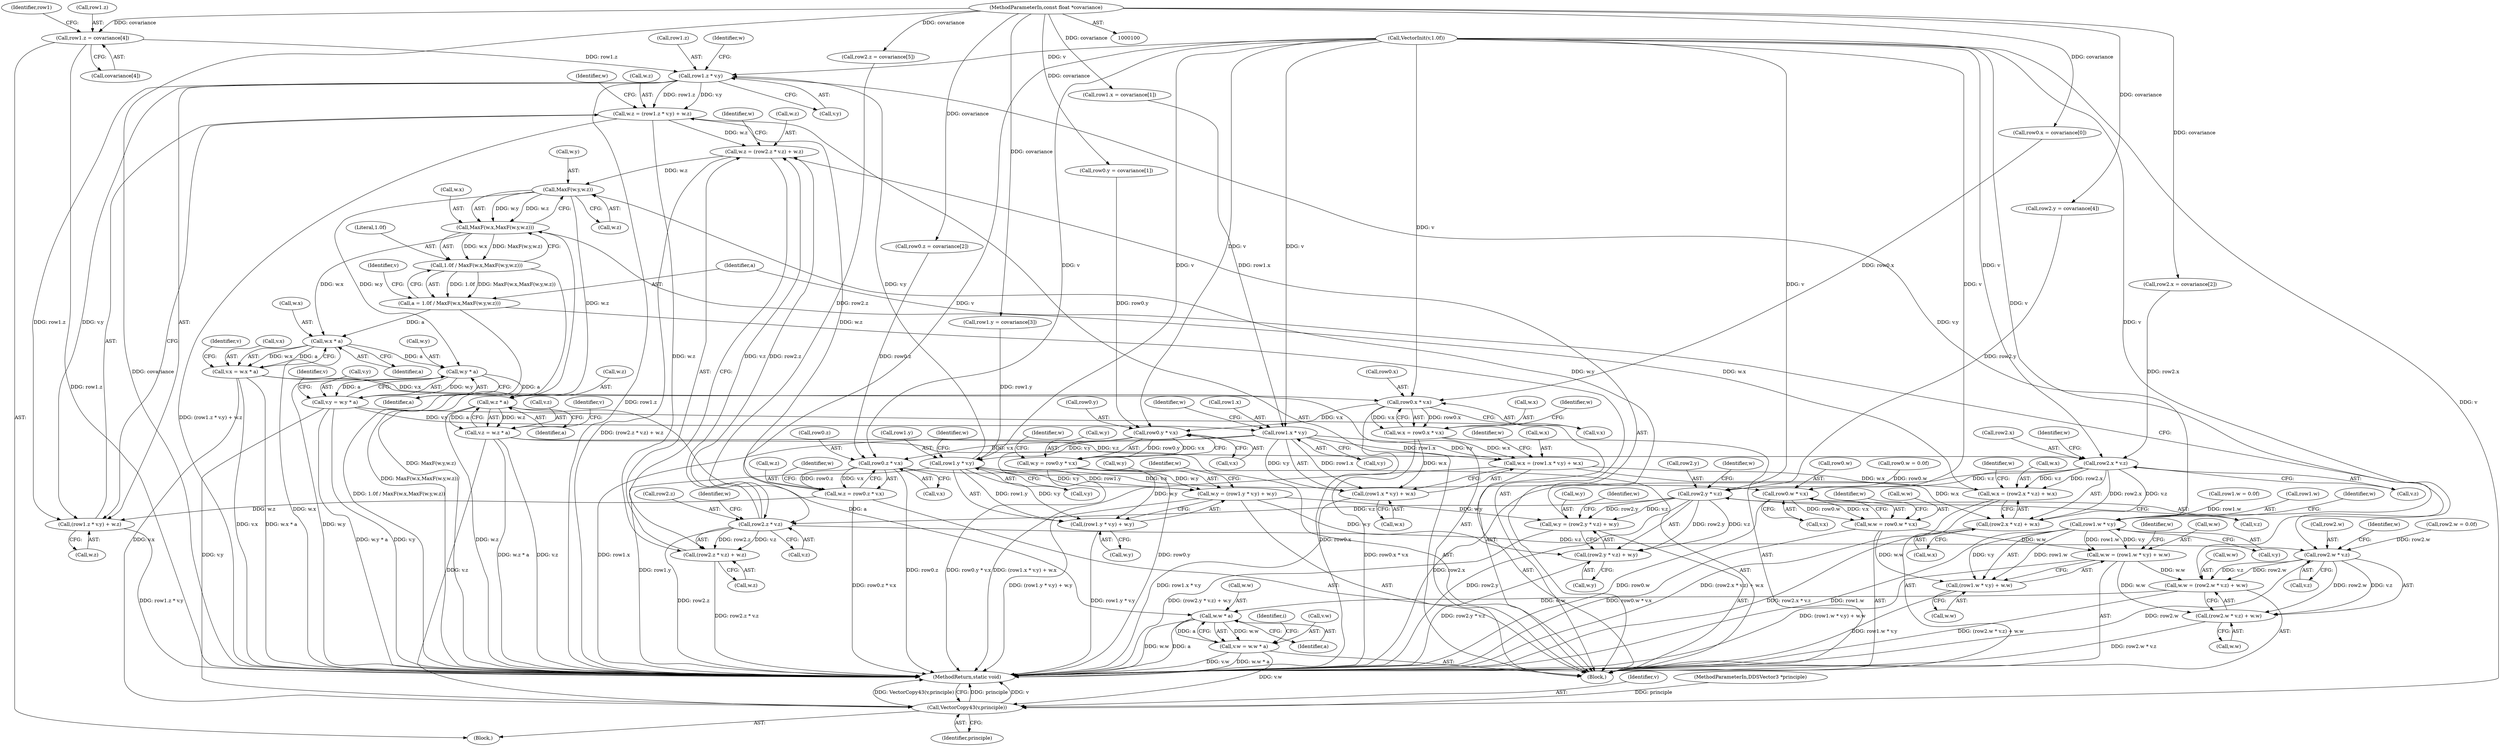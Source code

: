 digraph "1_ImageMagick_d7325bac173492b358417a0ad49fabad44447d52@array" {
"1000149" [label="(Call,row1.z = covariance[4])"];
"1000101" [label="(MethodParameterIn,const float *covariance)"];
"1000281" [label="(Call,row1.z * v.y)"];
"1000276" [label="(Call,w.z = (row1.z * v.y) + w.z)"];
"1000336" [label="(Call,w.z = (row2.z * v.z) + w.z)"];
"1000374" [label="(Call,MaxF(w.y,w.z))"];
"1000370" [label="(Call,MaxF(w.x,MaxF(w.y,w.z)))"];
"1000368" [label="(Call,1.0f / MaxF(w.x,MaxF(w.y,w.z)))"];
"1000366" [label="(Call,a = 1.0f / MaxF(w.x,MaxF(w.y,w.z)))"];
"1000385" [label="(Call,w.x * a)"];
"1000381" [label="(Call,v.x = w.x * a)"];
"1000206" [label="(Call,row0.x * v.x)"];
"1000202" [label="(Call,w.x = row0.x * v.x)"];
"1000246" [label="(Call,w.x = (row1.x * v.y) + w.x)"];
"1000306" [label="(Call,w.x = (row2.x * v.z) + w.x)"];
"1000310" [label="(Call,(row2.x * v.z) + w.x)"];
"1000250" [label="(Call,(row1.x * v.y) + w.x)"];
"1000217" [label="(Call,row0.y * v.x)"];
"1000213" [label="(Call,w.y = row0.y * v.x)"];
"1000261" [label="(Call,w.y = (row1.y * v.y) + w.y)"];
"1000321" [label="(Call,w.y = (row2.y * v.z) + w.y)"];
"1000325" [label="(Call,(row2.y * v.z) + w.y)"];
"1000265" [label="(Call,(row1.y * v.y) + w.y)"];
"1000228" [label="(Call,row0.z * v.x)"];
"1000224" [label="(Call,w.z = row0.z * v.x)"];
"1000280" [label="(Call,(row1.z * v.y) + w.z)"];
"1000239" [label="(Call,row0.w * v.x)"];
"1000235" [label="(Call,w.w = row0.w * v.x)"];
"1000291" [label="(Call,w.w = (row1.w * v.y) + w.w)"];
"1000351" [label="(Call,w.w = (row2.w * v.z) + w.w)"];
"1000412" [label="(Call,w.w * a)"];
"1000408" [label="(Call,v.w = w.w * a)"];
"1000417" [label="(Call,VectorCopy43(v,principle))"];
"1000355" [label="(Call,(row2.w * v.z) + w.w)"];
"1000295" [label="(Call,(row1.w * v.y) + w.w)"];
"1000394" [label="(Call,w.y * a)"];
"1000390" [label="(Call,v.y = w.y * a)"];
"1000251" [label="(Call,row1.x * v.y)"];
"1000266" [label="(Call,row1.y * v.y)"];
"1000403" [label="(Call,w.z * a)"];
"1000399" [label="(Call,v.z = w.z * a)"];
"1000311" [label="(Call,row2.x * v.z)"];
"1000326" [label="(Call,row2.y * v.z)"];
"1000341" [label="(Call,row2.z * v.z)"];
"1000340" [label="(Call,(row2.z * v.z) + w.z)"];
"1000356" [label="(Call,row2.w * v.z)"];
"1000296" [label="(Call,row1.w * v.y)"];
"1000224" [label="(Call,w.z = row0.z * v.x)"];
"1000400" [label="(Call,v.z)"];
"1000385" [label="(Call,w.x * a)"];
"1000226" [label="(Identifier,w)"];
"1000277" [label="(Call,w.z)"];
"1000420" [label="(MethodReturn,static void)"];
"1000252" [label="(Call,row1.x)"];
"1000367" [label="(Identifier,a)"];
"1000416" [label="(Identifier,a)"];
"1000203" [label="(Call,w.x)"];
"1000399" [label="(Call,v.z = w.z * a)"];
"1000386" [label="(Call,w.x)"];
"1000357" [label="(Call,row2.w)"];
"1000187" [label="(Call,VectorInit(v,1.0f))"];
"1000417" [label="(Call,VectorCopy43(v,principle))"];
"1000250" [label="(Call,(row1.x * v.y) + w.x)"];
"1000369" [label="(Literal,1.0f)"];
"1000364" [label="(Identifier,w)"];
"1000375" [label="(Call,w.y)"];
"1000213" [label="(Call,w.y = row0.y * v.x)"];
"1000135" [label="(Call,row1.x = covariance[1])"];
"1000175" [label="(Call,row2.z = covariance[5])"];
"1000371" [label="(Call,w.x)"];
"1000312" [label="(Call,row2.x)"];
"1000297" [label="(Call,row1.w)"];
"1000109" [label="(Call,row0.x = covariance[0])"];
"1000325" [label="(Call,(row2.y * v.z) + w.y)"];
"1000225" [label="(Call,w.z)"];
"1000308" [label="(Identifier,w)"];
"1000355" [label="(Call,(row2.w * v.z) + w.w)"];
"1000246" [label="(Call,w.x = (row1.x * v.y) + w.x)"];
"1000404" [label="(Call,w.z)"];
"1000322" [label="(Call,w.y)"];
"1000270" [label="(Call,v.y)"];
"1000199" [label="(Block,)"];
"1000116" [label="(Call,row0.y = covariance[1])"];
"1000258" [label="(Call,w.x)"];
"1000330" [label="(Call,v.z)"];
"1000336" [label="(Call,w.z = (row2.z * v.z) + w.z)"];
"1000265" [label="(Call,(row1.y * v.y) + w.y)"];
"1000366" [label="(Call,a = 1.0f / MaxF(w.x,MaxF(w.y,w.z)))"];
"1000168" [label="(Call,row2.y = covariance[4])"];
"1000123" [label="(Call,row0.z = covariance[2])"];
"1000381" [label="(Call,v.x = w.x * a)"];
"1000333" [label="(Call,w.y)"];
"1000198" [label="(Identifier,i)"];
"1000261" [label="(Call,w.y = (row1.y * v.y) + w.y)"];
"1000217" [label="(Call,row0.y * v.x)"];
"1000418" [label="(Identifier,v)"];
"1000327" [label="(Call,row2.y)"];
"1000392" [label="(Identifier,v)"];
"1000419" [label="(Identifier,principle)"];
"1000341" [label="(Call,row2.z * v.z)"];
"1000410" [label="(Identifier,v)"];
"1000229" [label="(Call,row0.z)"];
"1000345" [label="(Call,v.z)"];
"1000259" [label="(Identifier,w)"];
"1000382" [label="(Call,v.x)"];
"1000235" [label="(Call,w.w = row0.w * v.x)"];
"1000306" [label="(Call,w.x = (row2.x * v.z) + w.x)"];
"1000323" [label="(Identifier,w)"];
"1000326" [label="(Call,row2.y * v.z)"];
"1000352" [label="(Call,w.w)"];
"1000282" [label="(Call,row1.z)"];
"1000228" [label="(Call,row0.z * v.x)"];
"1000102" [label="(MethodParameterIn,DDSVector3 *principle)"];
"1000153" [label="(Call,covariance[4])"];
"1000300" [label="(Call,v.y)"];
"1000303" [label="(Call,w.w)"];
"1000232" [label="(Call,v.x)"];
"1000412" [label="(Call,w.w * a)"];
"1000334" [label="(Identifier,w)"];
"1000263" [label="(Identifier,w)"];
"1000161" [label="(Call,row2.x = covariance[2])"];
"1000267" [label="(Call,row1.y)"];
"1000409" [label="(Call,v.w)"];
"1000285" [label="(Call,v.y)"];
"1000291" [label="(Call,w.w = (row1.w * v.y) + w.w)"];
"1000383" [label="(Identifier,v)"];
"1000342" [label="(Call,row2.z)"];
"1000337" [label="(Call,w.z)"];
"1000142" [label="(Call,row1.y = covariance[3])"];
"1000292" [label="(Call,w.w)"];
"1000266" [label="(Call,row1.y * v.y)"];
"1000240" [label="(Call,row0.w)"];
"1000315" [label="(Call,v.z)"];
"1000248" [label="(Identifier,w)"];
"1000374" [label="(Call,MaxF(w.y,w.z))"];
"1000318" [label="(Call,w.x)"];
"1000363" [label="(Call,w.w)"];
"1000407" [label="(Identifier,a)"];
"1000351" [label="(Call,w.w = (row2.w * v.z) + w.w)"];
"1000101" [label="(MethodParameterIn,const float *covariance)"];
"1000158" [label="(Identifier,row1)"];
"1000349" [label="(Identifier,w)"];
"1000149" [label="(Call,row1.z = covariance[4])"];
"1000293" [label="(Identifier,w)"];
"1000304" [label="(Identifier,w)"];
"1000401" [label="(Identifier,v)"];
"1000394" [label="(Call,w.y * a)"];
"1000207" [label="(Call,row0.x)"];
"1000276" [label="(Call,w.z = (row1.z * v.y) + w.z)"];
"1000391" [label="(Call,v.y)"];
"1000262" [label="(Call,w.y)"];
"1000255" [label="(Call,v.y)"];
"1000288" [label="(Call,w.z)"];
"1000338" [label="(Identifier,w)"];
"1000289" [label="(Identifier,w)"];
"1000378" [label="(Call,w.z)"];
"1000239" [label="(Call,row0.w * v.x)"];
"1000280" [label="(Call,(row1.z * v.y) + w.z)"];
"1000156" [label="(Call,row1.w = 0.0f)"];
"1000348" [label="(Call,w.z)"];
"1000321" [label="(Call,w.y = (row2.y * v.z) + w.y)"];
"1000150" [label="(Call,row1.z)"];
"1000218" [label="(Call,row0.y)"];
"1000389" [label="(Identifier,a)"];
"1000210" [label="(Call,v.x)"];
"1000368" [label="(Call,1.0f / MaxF(w.x,MaxF(w.y,w.z)))"];
"1000295" [label="(Call,(row1.w * v.y) + w.w)"];
"1000390" [label="(Call,v.y = w.y * a)"];
"1000296" [label="(Call,row1.w * v.y)"];
"1000247" [label="(Call,w.x)"];
"1000182" [label="(Call,row2.w = 0.0f)"];
"1000251" [label="(Call,row1.x * v.y)"];
"1000408" [label="(Call,v.w = w.w * a)"];
"1000311" [label="(Call,row2.x * v.z)"];
"1000214" [label="(Call,w.y)"];
"1000395" [label="(Call,w.y)"];
"1000130" [label="(Call,row0.w = 0.0f)"];
"1000281" [label="(Call,row1.z * v.y)"];
"1000236" [label="(Call,w.w)"];
"1000370" [label="(Call,MaxF(w.x,MaxF(w.y,w.z)))"];
"1000413" [label="(Call,w.w)"];
"1000103" [label="(Block,)"];
"1000273" [label="(Call,w.y)"];
"1000356" [label="(Call,row2.w * v.z)"];
"1000221" [label="(Call,v.x)"];
"1000215" [label="(Identifier,w)"];
"1000237" [label="(Identifier,w)"];
"1000206" [label="(Call,row0.x * v.x)"];
"1000319" [label="(Identifier,w)"];
"1000243" [label="(Call,v.x)"];
"1000340" [label="(Call,(row2.z * v.z) + w.z)"];
"1000398" [label="(Identifier,a)"];
"1000360" [label="(Call,v.z)"];
"1000278" [label="(Identifier,w)"];
"1000353" [label="(Identifier,w)"];
"1000307" [label="(Call,w.x)"];
"1000202" [label="(Call,w.x = row0.x * v.x)"];
"1000403" [label="(Call,w.z * a)"];
"1000274" [label="(Identifier,w)"];
"1000310" [label="(Call,(row2.x * v.z) + w.x)"];
"1000149" -> "1000103"  [label="AST: "];
"1000149" -> "1000153"  [label="CFG: "];
"1000150" -> "1000149"  [label="AST: "];
"1000153" -> "1000149"  [label="AST: "];
"1000158" -> "1000149"  [label="CFG: "];
"1000149" -> "1000420"  [label="DDG: row1.z"];
"1000101" -> "1000149"  [label="DDG: covariance"];
"1000149" -> "1000281"  [label="DDG: row1.z"];
"1000101" -> "1000100"  [label="AST: "];
"1000101" -> "1000420"  [label="DDG: covariance"];
"1000101" -> "1000109"  [label="DDG: covariance"];
"1000101" -> "1000116"  [label="DDG: covariance"];
"1000101" -> "1000123"  [label="DDG: covariance"];
"1000101" -> "1000135"  [label="DDG: covariance"];
"1000101" -> "1000142"  [label="DDG: covariance"];
"1000101" -> "1000161"  [label="DDG: covariance"];
"1000101" -> "1000168"  [label="DDG: covariance"];
"1000101" -> "1000175"  [label="DDG: covariance"];
"1000281" -> "1000280"  [label="AST: "];
"1000281" -> "1000285"  [label="CFG: "];
"1000282" -> "1000281"  [label="AST: "];
"1000285" -> "1000281"  [label="AST: "];
"1000289" -> "1000281"  [label="CFG: "];
"1000281" -> "1000420"  [label="DDG: row1.z"];
"1000281" -> "1000276"  [label="DDG: row1.z"];
"1000281" -> "1000276"  [label="DDG: v.y"];
"1000281" -> "1000280"  [label="DDG: row1.z"];
"1000281" -> "1000280"  [label="DDG: v.y"];
"1000187" -> "1000281"  [label="DDG: v"];
"1000266" -> "1000281"  [label="DDG: v.y"];
"1000281" -> "1000296"  [label="DDG: v.y"];
"1000276" -> "1000199"  [label="AST: "];
"1000276" -> "1000280"  [label="CFG: "];
"1000277" -> "1000276"  [label="AST: "];
"1000280" -> "1000276"  [label="AST: "];
"1000293" -> "1000276"  [label="CFG: "];
"1000276" -> "1000420"  [label="DDG: (row1.z * v.y) + w.z"];
"1000224" -> "1000276"  [label="DDG: w.z"];
"1000276" -> "1000336"  [label="DDG: w.z"];
"1000276" -> "1000340"  [label="DDG: w.z"];
"1000336" -> "1000199"  [label="AST: "];
"1000336" -> "1000340"  [label="CFG: "];
"1000337" -> "1000336"  [label="AST: "];
"1000340" -> "1000336"  [label="AST: "];
"1000353" -> "1000336"  [label="CFG: "];
"1000336" -> "1000420"  [label="DDG: (row2.z * v.z) + w.z"];
"1000341" -> "1000336"  [label="DDG: row2.z"];
"1000341" -> "1000336"  [label="DDG: v.z"];
"1000336" -> "1000374"  [label="DDG: w.z"];
"1000374" -> "1000370"  [label="AST: "];
"1000374" -> "1000378"  [label="CFG: "];
"1000375" -> "1000374"  [label="AST: "];
"1000378" -> "1000374"  [label="AST: "];
"1000370" -> "1000374"  [label="CFG: "];
"1000374" -> "1000370"  [label="DDG: w.y"];
"1000374" -> "1000370"  [label="DDG: w.z"];
"1000321" -> "1000374"  [label="DDG: w.y"];
"1000374" -> "1000394"  [label="DDG: w.y"];
"1000374" -> "1000403"  [label="DDG: w.z"];
"1000370" -> "1000368"  [label="AST: "];
"1000371" -> "1000370"  [label="AST: "];
"1000368" -> "1000370"  [label="CFG: "];
"1000370" -> "1000420"  [label="DDG: MaxF(w.y,w.z)"];
"1000370" -> "1000368"  [label="DDG: w.x"];
"1000370" -> "1000368"  [label="DDG: MaxF(w.y,w.z)"];
"1000306" -> "1000370"  [label="DDG: w.x"];
"1000370" -> "1000385"  [label="DDG: w.x"];
"1000368" -> "1000366"  [label="AST: "];
"1000369" -> "1000368"  [label="AST: "];
"1000366" -> "1000368"  [label="CFG: "];
"1000368" -> "1000420"  [label="DDG: MaxF(w.x,MaxF(w.y,w.z))"];
"1000368" -> "1000366"  [label="DDG: 1.0f"];
"1000368" -> "1000366"  [label="DDG: MaxF(w.x,MaxF(w.y,w.z))"];
"1000366" -> "1000199"  [label="AST: "];
"1000367" -> "1000366"  [label="AST: "];
"1000383" -> "1000366"  [label="CFG: "];
"1000366" -> "1000420"  [label="DDG: 1.0f / MaxF(w.x,MaxF(w.y,w.z))"];
"1000366" -> "1000385"  [label="DDG: a"];
"1000385" -> "1000381"  [label="AST: "];
"1000385" -> "1000389"  [label="CFG: "];
"1000386" -> "1000385"  [label="AST: "];
"1000389" -> "1000385"  [label="AST: "];
"1000381" -> "1000385"  [label="CFG: "];
"1000385" -> "1000420"  [label="DDG: w.x"];
"1000385" -> "1000381"  [label="DDG: w.x"];
"1000385" -> "1000381"  [label="DDG: a"];
"1000385" -> "1000394"  [label="DDG: a"];
"1000381" -> "1000199"  [label="AST: "];
"1000382" -> "1000381"  [label="AST: "];
"1000392" -> "1000381"  [label="CFG: "];
"1000381" -> "1000420"  [label="DDG: v.x"];
"1000381" -> "1000420"  [label="DDG: w.x * a"];
"1000381" -> "1000206"  [label="DDG: v.x"];
"1000381" -> "1000417"  [label="DDG: v.x"];
"1000206" -> "1000202"  [label="AST: "];
"1000206" -> "1000210"  [label="CFG: "];
"1000207" -> "1000206"  [label="AST: "];
"1000210" -> "1000206"  [label="AST: "];
"1000202" -> "1000206"  [label="CFG: "];
"1000206" -> "1000420"  [label="DDG: row0.x"];
"1000206" -> "1000202"  [label="DDG: row0.x"];
"1000206" -> "1000202"  [label="DDG: v.x"];
"1000109" -> "1000206"  [label="DDG: row0.x"];
"1000187" -> "1000206"  [label="DDG: v"];
"1000206" -> "1000217"  [label="DDG: v.x"];
"1000202" -> "1000199"  [label="AST: "];
"1000203" -> "1000202"  [label="AST: "];
"1000215" -> "1000202"  [label="CFG: "];
"1000202" -> "1000420"  [label="DDG: row0.x * v.x"];
"1000202" -> "1000246"  [label="DDG: w.x"];
"1000202" -> "1000250"  [label="DDG: w.x"];
"1000246" -> "1000199"  [label="AST: "];
"1000246" -> "1000250"  [label="CFG: "];
"1000247" -> "1000246"  [label="AST: "];
"1000250" -> "1000246"  [label="AST: "];
"1000263" -> "1000246"  [label="CFG: "];
"1000246" -> "1000420"  [label="DDG: (row1.x * v.y) + w.x"];
"1000251" -> "1000246"  [label="DDG: row1.x"];
"1000251" -> "1000246"  [label="DDG: v.y"];
"1000246" -> "1000306"  [label="DDG: w.x"];
"1000246" -> "1000310"  [label="DDG: w.x"];
"1000306" -> "1000199"  [label="AST: "];
"1000306" -> "1000310"  [label="CFG: "];
"1000307" -> "1000306"  [label="AST: "];
"1000310" -> "1000306"  [label="AST: "];
"1000323" -> "1000306"  [label="CFG: "];
"1000306" -> "1000420"  [label="DDG: (row2.x * v.z) + w.x"];
"1000311" -> "1000306"  [label="DDG: row2.x"];
"1000311" -> "1000306"  [label="DDG: v.z"];
"1000310" -> "1000318"  [label="CFG: "];
"1000311" -> "1000310"  [label="AST: "];
"1000318" -> "1000310"  [label="AST: "];
"1000310" -> "1000420"  [label="DDG: row2.x * v.z"];
"1000311" -> "1000310"  [label="DDG: row2.x"];
"1000311" -> "1000310"  [label="DDG: v.z"];
"1000250" -> "1000258"  [label="CFG: "];
"1000251" -> "1000250"  [label="AST: "];
"1000258" -> "1000250"  [label="AST: "];
"1000250" -> "1000420"  [label="DDG: row1.x * v.y"];
"1000251" -> "1000250"  [label="DDG: row1.x"];
"1000251" -> "1000250"  [label="DDG: v.y"];
"1000217" -> "1000213"  [label="AST: "];
"1000217" -> "1000221"  [label="CFG: "];
"1000218" -> "1000217"  [label="AST: "];
"1000221" -> "1000217"  [label="AST: "];
"1000213" -> "1000217"  [label="CFG: "];
"1000217" -> "1000420"  [label="DDG: row0.y"];
"1000217" -> "1000213"  [label="DDG: row0.y"];
"1000217" -> "1000213"  [label="DDG: v.x"];
"1000116" -> "1000217"  [label="DDG: row0.y"];
"1000187" -> "1000217"  [label="DDG: v"];
"1000217" -> "1000228"  [label="DDG: v.x"];
"1000213" -> "1000199"  [label="AST: "];
"1000214" -> "1000213"  [label="AST: "];
"1000226" -> "1000213"  [label="CFG: "];
"1000213" -> "1000420"  [label="DDG: row0.y * v.x"];
"1000213" -> "1000261"  [label="DDG: w.y"];
"1000213" -> "1000265"  [label="DDG: w.y"];
"1000261" -> "1000199"  [label="AST: "];
"1000261" -> "1000265"  [label="CFG: "];
"1000262" -> "1000261"  [label="AST: "];
"1000265" -> "1000261"  [label="AST: "];
"1000278" -> "1000261"  [label="CFG: "];
"1000261" -> "1000420"  [label="DDG: (row1.y * v.y) + w.y"];
"1000266" -> "1000261"  [label="DDG: row1.y"];
"1000266" -> "1000261"  [label="DDG: v.y"];
"1000261" -> "1000321"  [label="DDG: w.y"];
"1000261" -> "1000325"  [label="DDG: w.y"];
"1000321" -> "1000199"  [label="AST: "];
"1000321" -> "1000325"  [label="CFG: "];
"1000322" -> "1000321"  [label="AST: "];
"1000325" -> "1000321"  [label="AST: "];
"1000338" -> "1000321"  [label="CFG: "];
"1000321" -> "1000420"  [label="DDG: (row2.y * v.z) + w.y"];
"1000326" -> "1000321"  [label="DDG: row2.y"];
"1000326" -> "1000321"  [label="DDG: v.z"];
"1000325" -> "1000333"  [label="CFG: "];
"1000326" -> "1000325"  [label="AST: "];
"1000333" -> "1000325"  [label="AST: "];
"1000325" -> "1000420"  [label="DDG: row2.y * v.z"];
"1000326" -> "1000325"  [label="DDG: row2.y"];
"1000326" -> "1000325"  [label="DDG: v.z"];
"1000265" -> "1000273"  [label="CFG: "];
"1000266" -> "1000265"  [label="AST: "];
"1000273" -> "1000265"  [label="AST: "];
"1000265" -> "1000420"  [label="DDG: row1.y * v.y"];
"1000266" -> "1000265"  [label="DDG: row1.y"];
"1000266" -> "1000265"  [label="DDG: v.y"];
"1000228" -> "1000224"  [label="AST: "];
"1000228" -> "1000232"  [label="CFG: "];
"1000229" -> "1000228"  [label="AST: "];
"1000232" -> "1000228"  [label="AST: "];
"1000224" -> "1000228"  [label="CFG: "];
"1000228" -> "1000420"  [label="DDG: row0.z"];
"1000228" -> "1000224"  [label="DDG: row0.z"];
"1000228" -> "1000224"  [label="DDG: v.x"];
"1000123" -> "1000228"  [label="DDG: row0.z"];
"1000187" -> "1000228"  [label="DDG: v"];
"1000228" -> "1000239"  [label="DDG: v.x"];
"1000224" -> "1000199"  [label="AST: "];
"1000225" -> "1000224"  [label="AST: "];
"1000237" -> "1000224"  [label="CFG: "];
"1000224" -> "1000420"  [label="DDG: row0.z * v.x"];
"1000224" -> "1000280"  [label="DDG: w.z"];
"1000280" -> "1000288"  [label="CFG: "];
"1000288" -> "1000280"  [label="AST: "];
"1000280" -> "1000420"  [label="DDG: row1.z * v.y"];
"1000239" -> "1000235"  [label="AST: "];
"1000239" -> "1000243"  [label="CFG: "];
"1000240" -> "1000239"  [label="AST: "];
"1000243" -> "1000239"  [label="AST: "];
"1000235" -> "1000239"  [label="CFG: "];
"1000239" -> "1000420"  [label="DDG: row0.w"];
"1000239" -> "1000235"  [label="DDG: row0.w"];
"1000239" -> "1000235"  [label="DDG: v.x"];
"1000130" -> "1000239"  [label="DDG: row0.w"];
"1000187" -> "1000239"  [label="DDG: v"];
"1000235" -> "1000199"  [label="AST: "];
"1000236" -> "1000235"  [label="AST: "];
"1000248" -> "1000235"  [label="CFG: "];
"1000235" -> "1000420"  [label="DDG: row0.w * v.x"];
"1000235" -> "1000291"  [label="DDG: w.w"];
"1000235" -> "1000295"  [label="DDG: w.w"];
"1000291" -> "1000199"  [label="AST: "];
"1000291" -> "1000295"  [label="CFG: "];
"1000292" -> "1000291"  [label="AST: "];
"1000295" -> "1000291"  [label="AST: "];
"1000308" -> "1000291"  [label="CFG: "];
"1000291" -> "1000420"  [label="DDG: (row1.w * v.y) + w.w"];
"1000296" -> "1000291"  [label="DDG: row1.w"];
"1000296" -> "1000291"  [label="DDG: v.y"];
"1000291" -> "1000351"  [label="DDG: w.w"];
"1000291" -> "1000355"  [label="DDG: w.w"];
"1000351" -> "1000199"  [label="AST: "];
"1000351" -> "1000355"  [label="CFG: "];
"1000352" -> "1000351"  [label="AST: "];
"1000355" -> "1000351"  [label="AST: "];
"1000367" -> "1000351"  [label="CFG: "];
"1000351" -> "1000420"  [label="DDG: (row2.w * v.z) + w.w"];
"1000356" -> "1000351"  [label="DDG: row2.w"];
"1000356" -> "1000351"  [label="DDG: v.z"];
"1000351" -> "1000412"  [label="DDG: w.w"];
"1000412" -> "1000408"  [label="AST: "];
"1000412" -> "1000416"  [label="CFG: "];
"1000413" -> "1000412"  [label="AST: "];
"1000416" -> "1000412"  [label="AST: "];
"1000408" -> "1000412"  [label="CFG: "];
"1000412" -> "1000420"  [label="DDG: w.w"];
"1000412" -> "1000420"  [label="DDG: a"];
"1000412" -> "1000408"  [label="DDG: w.w"];
"1000412" -> "1000408"  [label="DDG: a"];
"1000403" -> "1000412"  [label="DDG: a"];
"1000408" -> "1000199"  [label="AST: "];
"1000409" -> "1000408"  [label="AST: "];
"1000198" -> "1000408"  [label="CFG: "];
"1000408" -> "1000420"  [label="DDG: v.w"];
"1000408" -> "1000420"  [label="DDG: w.w * a"];
"1000408" -> "1000417"  [label="DDG: v.w"];
"1000417" -> "1000103"  [label="AST: "];
"1000417" -> "1000419"  [label="CFG: "];
"1000418" -> "1000417"  [label="AST: "];
"1000419" -> "1000417"  [label="AST: "];
"1000420" -> "1000417"  [label="CFG: "];
"1000417" -> "1000420"  [label="DDG: principle"];
"1000417" -> "1000420"  [label="DDG: v"];
"1000417" -> "1000420"  [label="DDG: VectorCopy43(v,principle)"];
"1000187" -> "1000417"  [label="DDG: v"];
"1000399" -> "1000417"  [label="DDG: v.z"];
"1000390" -> "1000417"  [label="DDG: v.y"];
"1000102" -> "1000417"  [label="DDG: principle"];
"1000355" -> "1000363"  [label="CFG: "];
"1000356" -> "1000355"  [label="AST: "];
"1000363" -> "1000355"  [label="AST: "];
"1000355" -> "1000420"  [label="DDG: row2.w * v.z"];
"1000356" -> "1000355"  [label="DDG: row2.w"];
"1000356" -> "1000355"  [label="DDG: v.z"];
"1000295" -> "1000303"  [label="CFG: "];
"1000296" -> "1000295"  [label="AST: "];
"1000303" -> "1000295"  [label="AST: "];
"1000295" -> "1000420"  [label="DDG: row1.w * v.y"];
"1000296" -> "1000295"  [label="DDG: row1.w"];
"1000296" -> "1000295"  [label="DDG: v.y"];
"1000394" -> "1000390"  [label="AST: "];
"1000394" -> "1000398"  [label="CFG: "];
"1000395" -> "1000394"  [label="AST: "];
"1000398" -> "1000394"  [label="AST: "];
"1000390" -> "1000394"  [label="CFG: "];
"1000394" -> "1000420"  [label="DDG: w.y"];
"1000394" -> "1000390"  [label="DDG: w.y"];
"1000394" -> "1000390"  [label="DDG: a"];
"1000394" -> "1000403"  [label="DDG: a"];
"1000390" -> "1000199"  [label="AST: "];
"1000391" -> "1000390"  [label="AST: "];
"1000401" -> "1000390"  [label="CFG: "];
"1000390" -> "1000420"  [label="DDG: w.y * a"];
"1000390" -> "1000420"  [label="DDG: v.y"];
"1000390" -> "1000251"  [label="DDG: v.y"];
"1000251" -> "1000255"  [label="CFG: "];
"1000252" -> "1000251"  [label="AST: "];
"1000255" -> "1000251"  [label="AST: "];
"1000259" -> "1000251"  [label="CFG: "];
"1000251" -> "1000420"  [label="DDG: row1.x"];
"1000135" -> "1000251"  [label="DDG: row1.x"];
"1000187" -> "1000251"  [label="DDG: v"];
"1000251" -> "1000266"  [label="DDG: v.y"];
"1000266" -> "1000270"  [label="CFG: "];
"1000267" -> "1000266"  [label="AST: "];
"1000270" -> "1000266"  [label="AST: "];
"1000274" -> "1000266"  [label="CFG: "];
"1000266" -> "1000420"  [label="DDG: row1.y"];
"1000142" -> "1000266"  [label="DDG: row1.y"];
"1000187" -> "1000266"  [label="DDG: v"];
"1000403" -> "1000399"  [label="AST: "];
"1000403" -> "1000407"  [label="CFG: "];
"1000404" -> "1000403"  [label="AST: "];
"1000407" -> "1000403"  [label="AST: "];
"1000399" -> "1000403"  [label="CFG: "];
"1000403" -> "1000420"  [label="DDG: w.z"];
"1000403" -> "1000399"  [label="DDG: w.z"];
"1000403" -> "1000399"  [label="DDG: a"];
"1000399" -> "1000199"  [label="AST: "];
"1000400" -> "1000399"  [label="AST: "];
"1000410" -> "1000399"  [label="CFG: "];
"1000399" -> "1000420"  [label="DDG: w.z * a"];
"1000399" -> "1000420"  [label="DDG: v.z"];
"1000399" -> "1000311"  [label="DDG: v.z"];
"1000311" -> "1000315"  [label="CFG: "];
"1000312" -> "1000311"  [label="AST: "];
"1000315" -> "1000311"  [label="AST: "];
"1000319" -> "1000311"  [label="CFG: "];
"1000311" -> "1000420"  [label="DDG: row2.x"];
"1000161" -> "1000311"  [label="DDG: row2.x"];
"1000187" -> "1000311"  [label="DDG: v"];
"1000311" -> "1000326"  [label="DDG: v.z"];
"1000326" -> "1000330"  [label="CFG: "];
"1000327" -> "1000326"  [label="AST: "];
"1000330" -> "1000326"  [label="AST: "];
"1000334" -> "1000326"  [label="CFG: "];
"1000326" -> "1000420"  [label="DDG: row2.y"];
"1000168" -> "1000326"  [label="DDG: row2.y"];
"1000187" -> "1000326"  [label="DDG: v"];
"1000326" -> "1000341"  [label="DDG: v.z"];
"1000341" -> "1000340"  [label="AST: "];
"1000341" -> "1000345"  [label="CFG: "];
"1000342" -> "1000341"  [label="AST: "];
"1000345" -> "1000341"  [label="AST: "];
"1000349" -> "1000341"  [label="CFG: "];
"1000341" -> "1000420"  [label="DDG: row2.z"];
"1000341" -> "1000340"  [label="DDG: row2.z"];
"1000341" -> "1000340"  [label="DDG: v.z"];
"1000175" -> "1000341"  [label="DDG: row2.z"];
"1000187" -> "1000341"  [label="DDG: v"];
"1000341" -> "1000356"  [label="DDG: v.z"];
"1000340" -> "1000348"  [label="CFG: "];
"1000348" -> "1000340"  [label="AST: "];
"1000340" -> "1000420"  [label="DDG: row2.z * v.z"];
"1000356" -> "1000360"  [label="CFG: "];
"1000357" -> "1000356"  [label="AST: "];
"1000360" -> "1000356"  [label="AST: "];
"1000364" -> "1000356"  [label="CFG: "];
"1000356" -> "1000420"  [label="DDG: row2.w"];
"1000182" -> "1000356"  [label="DDG: row2.w"];
"1000187" -> "1000356"  [label="DDG: v"];
"1000296" -> "1000300"  [label="CFG: "];
"1000297" -> "1000296"  [label="AST: "];
"1000300" -> "1000296"  [label="AST: "];
"1000304" -> "1000296"  [label="CFG: "];
"1000296" -> "1000420"  [label="DDG: row1.w"];
"1000156" -> "1000296"  [label="DDG: row1.w"];
"1000187" -> "1000296"  [label="DDG: v"];
}
